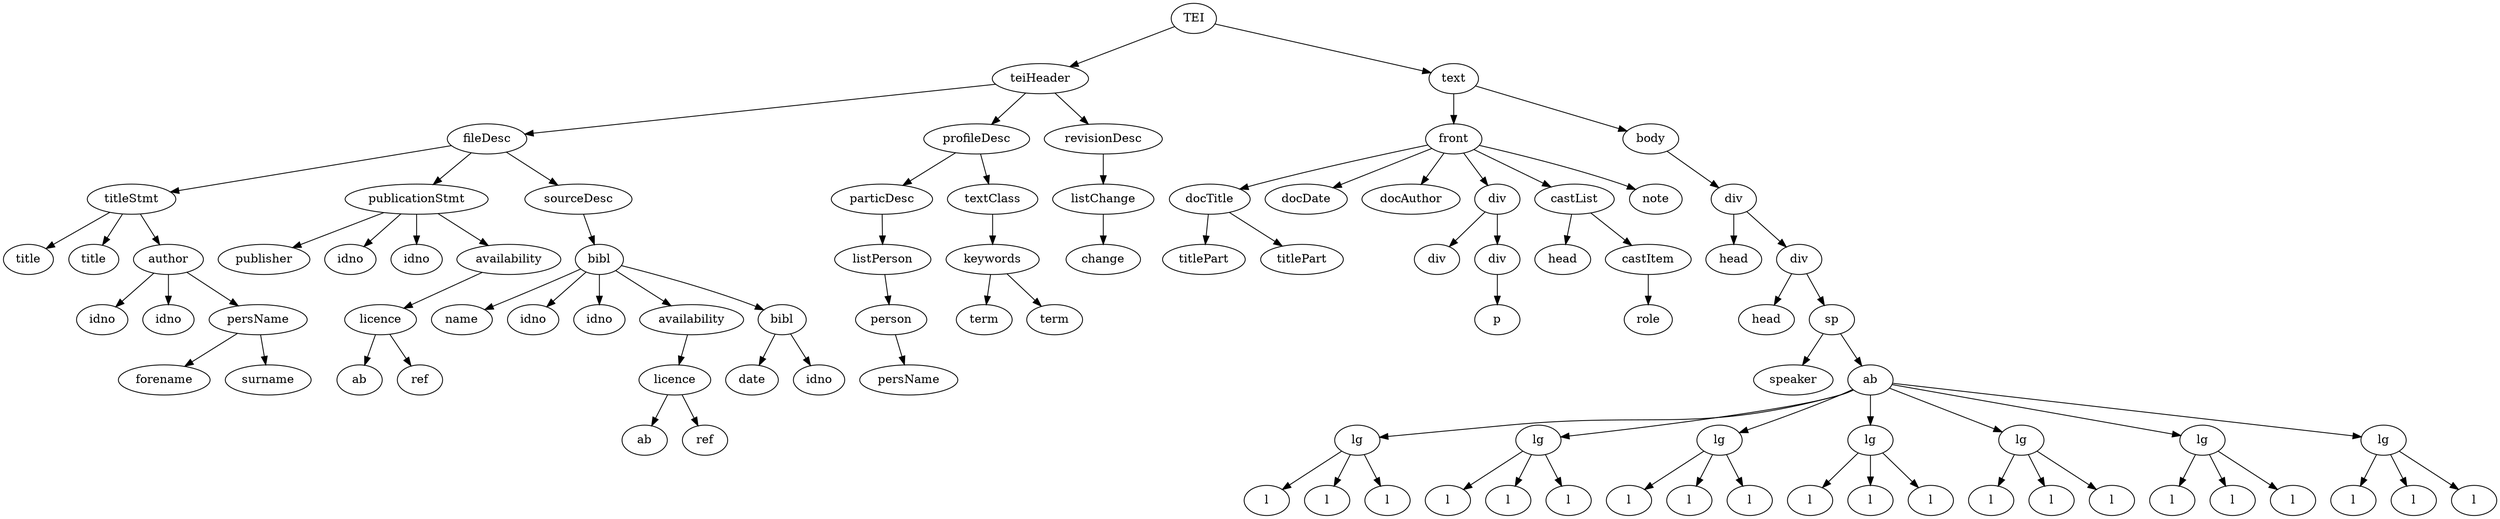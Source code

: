 digraph Tree {
	"t0" [label = "TEI"];
	"t1" [label = "teiHeader"];
	"t2" [label = "fileDesc"];
	"t3" [label = "titleStmt"];
	"t4" [label = "title"];
	"t5" [label = "title"];
	"t6" [label = "author"];
	"t7" [label = "idno"];
	"t8" [label = "idno"];
	"t9" [label = "persName"];
	"t10" [label = "forename"];
	"t11" [label = "surname"];
	"t12" [label = "publicationStmt"];
	"t13" [label = "publisher"];
	"t14" [label = "idno"];
	"t15" [label = "idno"];
	"t16" [label = "availability"];
	"t17" [label = "licence"];
	"t18" [label = "ab"];
	"t19" [label = "ref"];
	"t20" [label = "sourceDesc"];
	"t21" [label = "bibl"];
	"t22" [label = "name"];
	"t23" [label = "idno"];
	"t24" [label = "idno"];
	"t25" [label = "availability"];
	"t26" [label = "licence"];
	"t27" [label = "ab"];
	"t28" [label = "ref"];
	"t29" [label = "bibl"];
	"t30" [label = "date"];
	"t31" [label = "idno"];
	"t32" [label = "profileDesc"];
	"t33" [label = "particDesc"];
	"t34" [label = "listPerson"];
	"t35" [label = "person"];
	"t36" [label = "persName"];
	"t37" [label = "textClass"];
	"t38" [label = "keywords"];
	"t39" [label = "term"];
	"t40" [label = "term"];
	"t41" [label = "revisionDesc"];
	"t42" [label = "listChange"];
	"t43" [label = "change"];
	"t44" [label = "text"];
	"t45" [label = "front"];
	"t46" [label = "docTitle"];
	"t47" [label = "titlePart"];
	"t48" [label = "titlePart"];
	"t49" [label = "docDate"];
	"t50" [label = "docAuthor"];
	"t51" [label = "div"];
	"t52" [label = "div"];
	"t53" [label = "div"];
	"t54" [label = "p"];
	"t55" [label = "castList"];
	"t56" [label = "head"];
	"t57" [label = "castItem"];
	"t58" [label = "role"];
	"t59" [label = "note"];
	"t60" [label = "body"];
	"t61" [label = "div"];
	"t62" [label = "head"];
	"t63" [label = "div"];
	"t64" [label = "head"];
	"t65" [label = "sp"];
	"t66" [label = "speaker"];
	"t67" [label = "ab"];
	"t68" [label = "lg"];
	"t69" [label = "l"];
	"t70" [label = "l"];
	"t71" [label = "l"];
	"t72" [label = "lg"];
	"t73" [label = "l"];
	"t74" [label = "l"];
	"t75" [label = "l"];
	"t76" [label = "lg"];
	"t77" [label = "l"];
	"t78" [label = "l"];
	"t79" [label = "l"];
	"t80" [label = "lg"];
	"t81" [label = "l"];
	"t82" [label = "l"];
	"t83" [label = "l"];
	"t84" [label = "lg"];
	"t85" [label = "l"];
	"t86" [label = "l"];
	"t87" [label = "l"];
	"t88" [label = "lg"];
	"t89" [label = "l"];
	"t90" [label = "l"];
	"t91" [label = "l"];
	"t92" [label = "lg"];
	"t93" [label = "l"];
	"t94" [label = "l"];
	"t95" [label = "l"];
	"t0" -> "t1";
	"t1" -> "t2";
	"t2" -> "t3";
	"t3" -> "t4";
	"t3" -> "t5";
	"t3" -> "t6";
	"t6" -> "t7";
	"t6" -> "t8";
	"t6" -> "t9";
	"t9" -> "t10";
	"t9" -> "t11";
	"t2" -> "t12";
	"t12" -> "t13";
	"t12" -> "t14";
	"t12" -> "t15";
	"t12" -> "t16";
	"t16" -> "t17";
	"t17" -> "t18";
	"t17" -> "t19";
	"t2" -> "t20";
	"t20" -> "t21";
	"t21" -> "t22";
	"t21" -> "t23";
	"t21" -> "t24";
	"t21" -> "t25";
	"t25" -> "t26";
	"t26" -> "t27";
	"t26" -> "t28";
	"t21" -> "t29";
	"t29" -> "t30";
	"t29" -> "t31";
	"t1" -> "t32";
	"t32" -> "t33";
	"t33" -> "t34";
	"t34" -> "t35";
	"t35" -> "t36";
	"t32" -> "t37";
	"t37" -> "t38";
	"t38" -> "t39";
	"t38" -> "t40";
	"t1" -> "t41";
	"t41" -> "t42";
	"t42" -> "t43";
	"t0" -> "t44";
	"t44" -> "t45";
	"t45" -> "t46";
	"t46" -> "t47";
	"t46" -> "t48";
	"t45" -> "t49";
	"t45" -> "t50";
	"t45" -> "t51";
	"t51" -> "t52";
	"t51" -> "t53";
	"t53" -> "t54";
	"t45" -> "t55";
	"t55" -> "t56";
	"t55" -> "t57";
	"t57" -> "t58";
	"t45" -> "t59";
	"t44" -> "t60";
	"t60" -> "t61";
	"t61" -> "t62";
	"t61" -> "t63";
	"t63" -> "t64";
	"t63" -> "t65";
	"t65" -> "t66";
	"t65" -> "t67";
	"t67" -> "t68";
	"t68" -> "t69";
	"t68" -> "t70";
	"t68" -> "t71";
	"t67" -> "t72";
	"t72" -> "t73";
	"t72" -> "t74";
	"t72" -> "t75";
	"t67" -> "t76";
	"t76" -> "t77";
	"t76" -> "t78";
	"t76" -> "t79";
	"t67" -> "t80";
	"t80" -> "t81";
	"t80" -> "t82";
	"t80" -> "t83";
	"t67" -> "t84";
	"t84" -> "t85";
	"t84" -> "t86";
	"t84" -> "t87";
	"t67" -> "t88";
	"t88" -> "t89";
	"t88" -> "t90";
	"t88" -> "t91";
	"t67" -> "t92";
	"t92" -> "t93";
	"t92" -> "t94";
	"t92" -> "t95";
}
